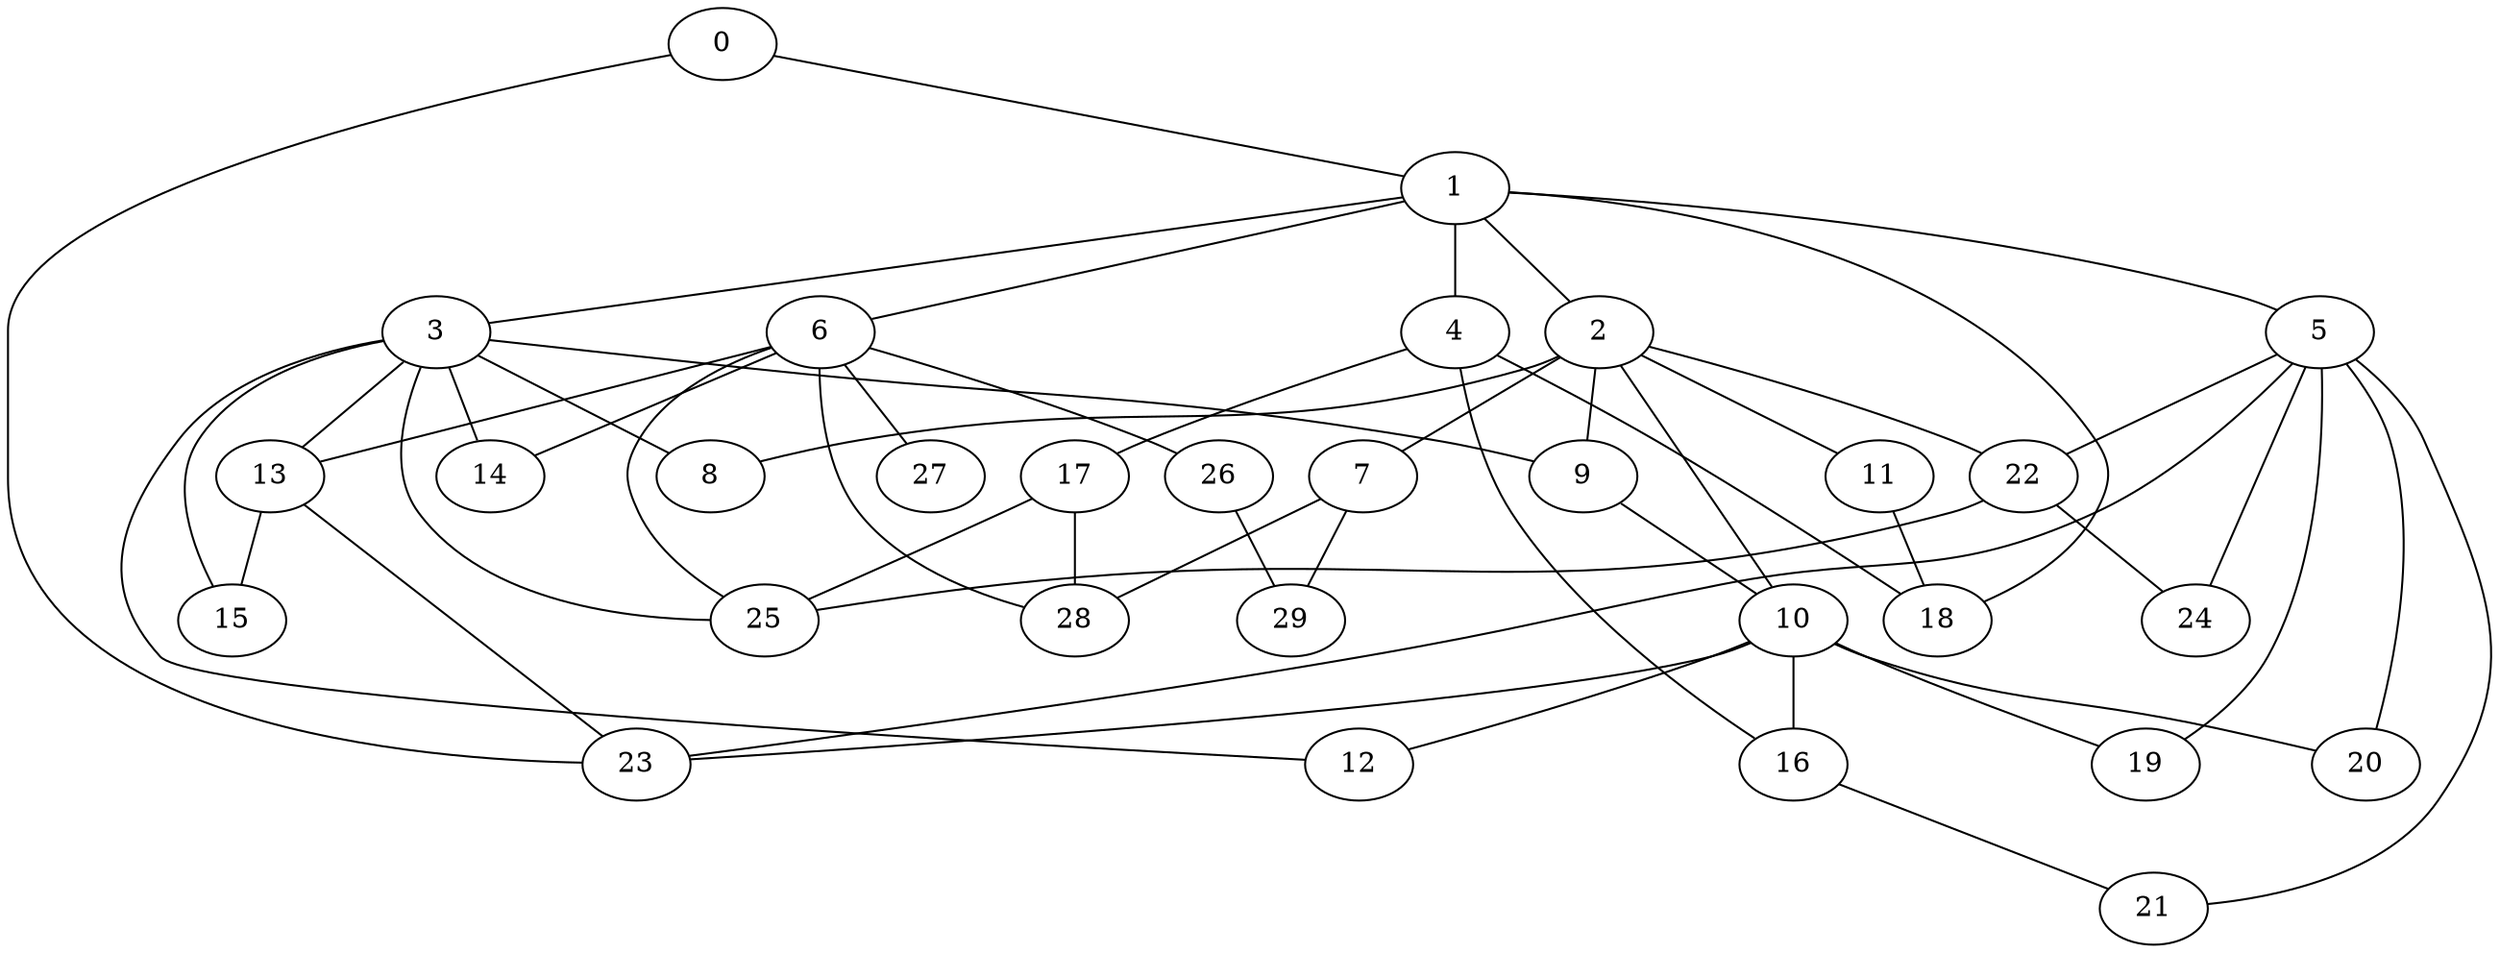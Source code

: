 
graph graphname {
    0 -- 1
0 -- 23
1 -- 2
1 -- 3
1 -- 4
1 -- 5
1 -- 6
1 -- 18
2 -- 7
2 -- 8
2 -- 9
2 -- 10
2 -- 11
2 -- 22
3 -- 12
3 -- 13
3 -- 14
3 -- 15
3 -- 25
3 -- 9
3 -- 8
4 -- 16
4 -- 18
4 -- 17
5 -- 19
5 -- 20
5 -- 21
5 -- 22
5 -- 23
5 -- 24
6 -- 26
6 -- 27
6 -- 28
6 -- 25
6 -- 14
6 -- 13
7 -- 29
7 -- 28
9 -- 10
10 -- 12
10 -- 19
10 -- 23
10 -- 16
10 -- 20
11 -- 18
13 -- 15
13 -- 23
16 -- 21
17 -- 25
17 -- 28
22 -- 24
22 -- 25
26 -- 29

}
